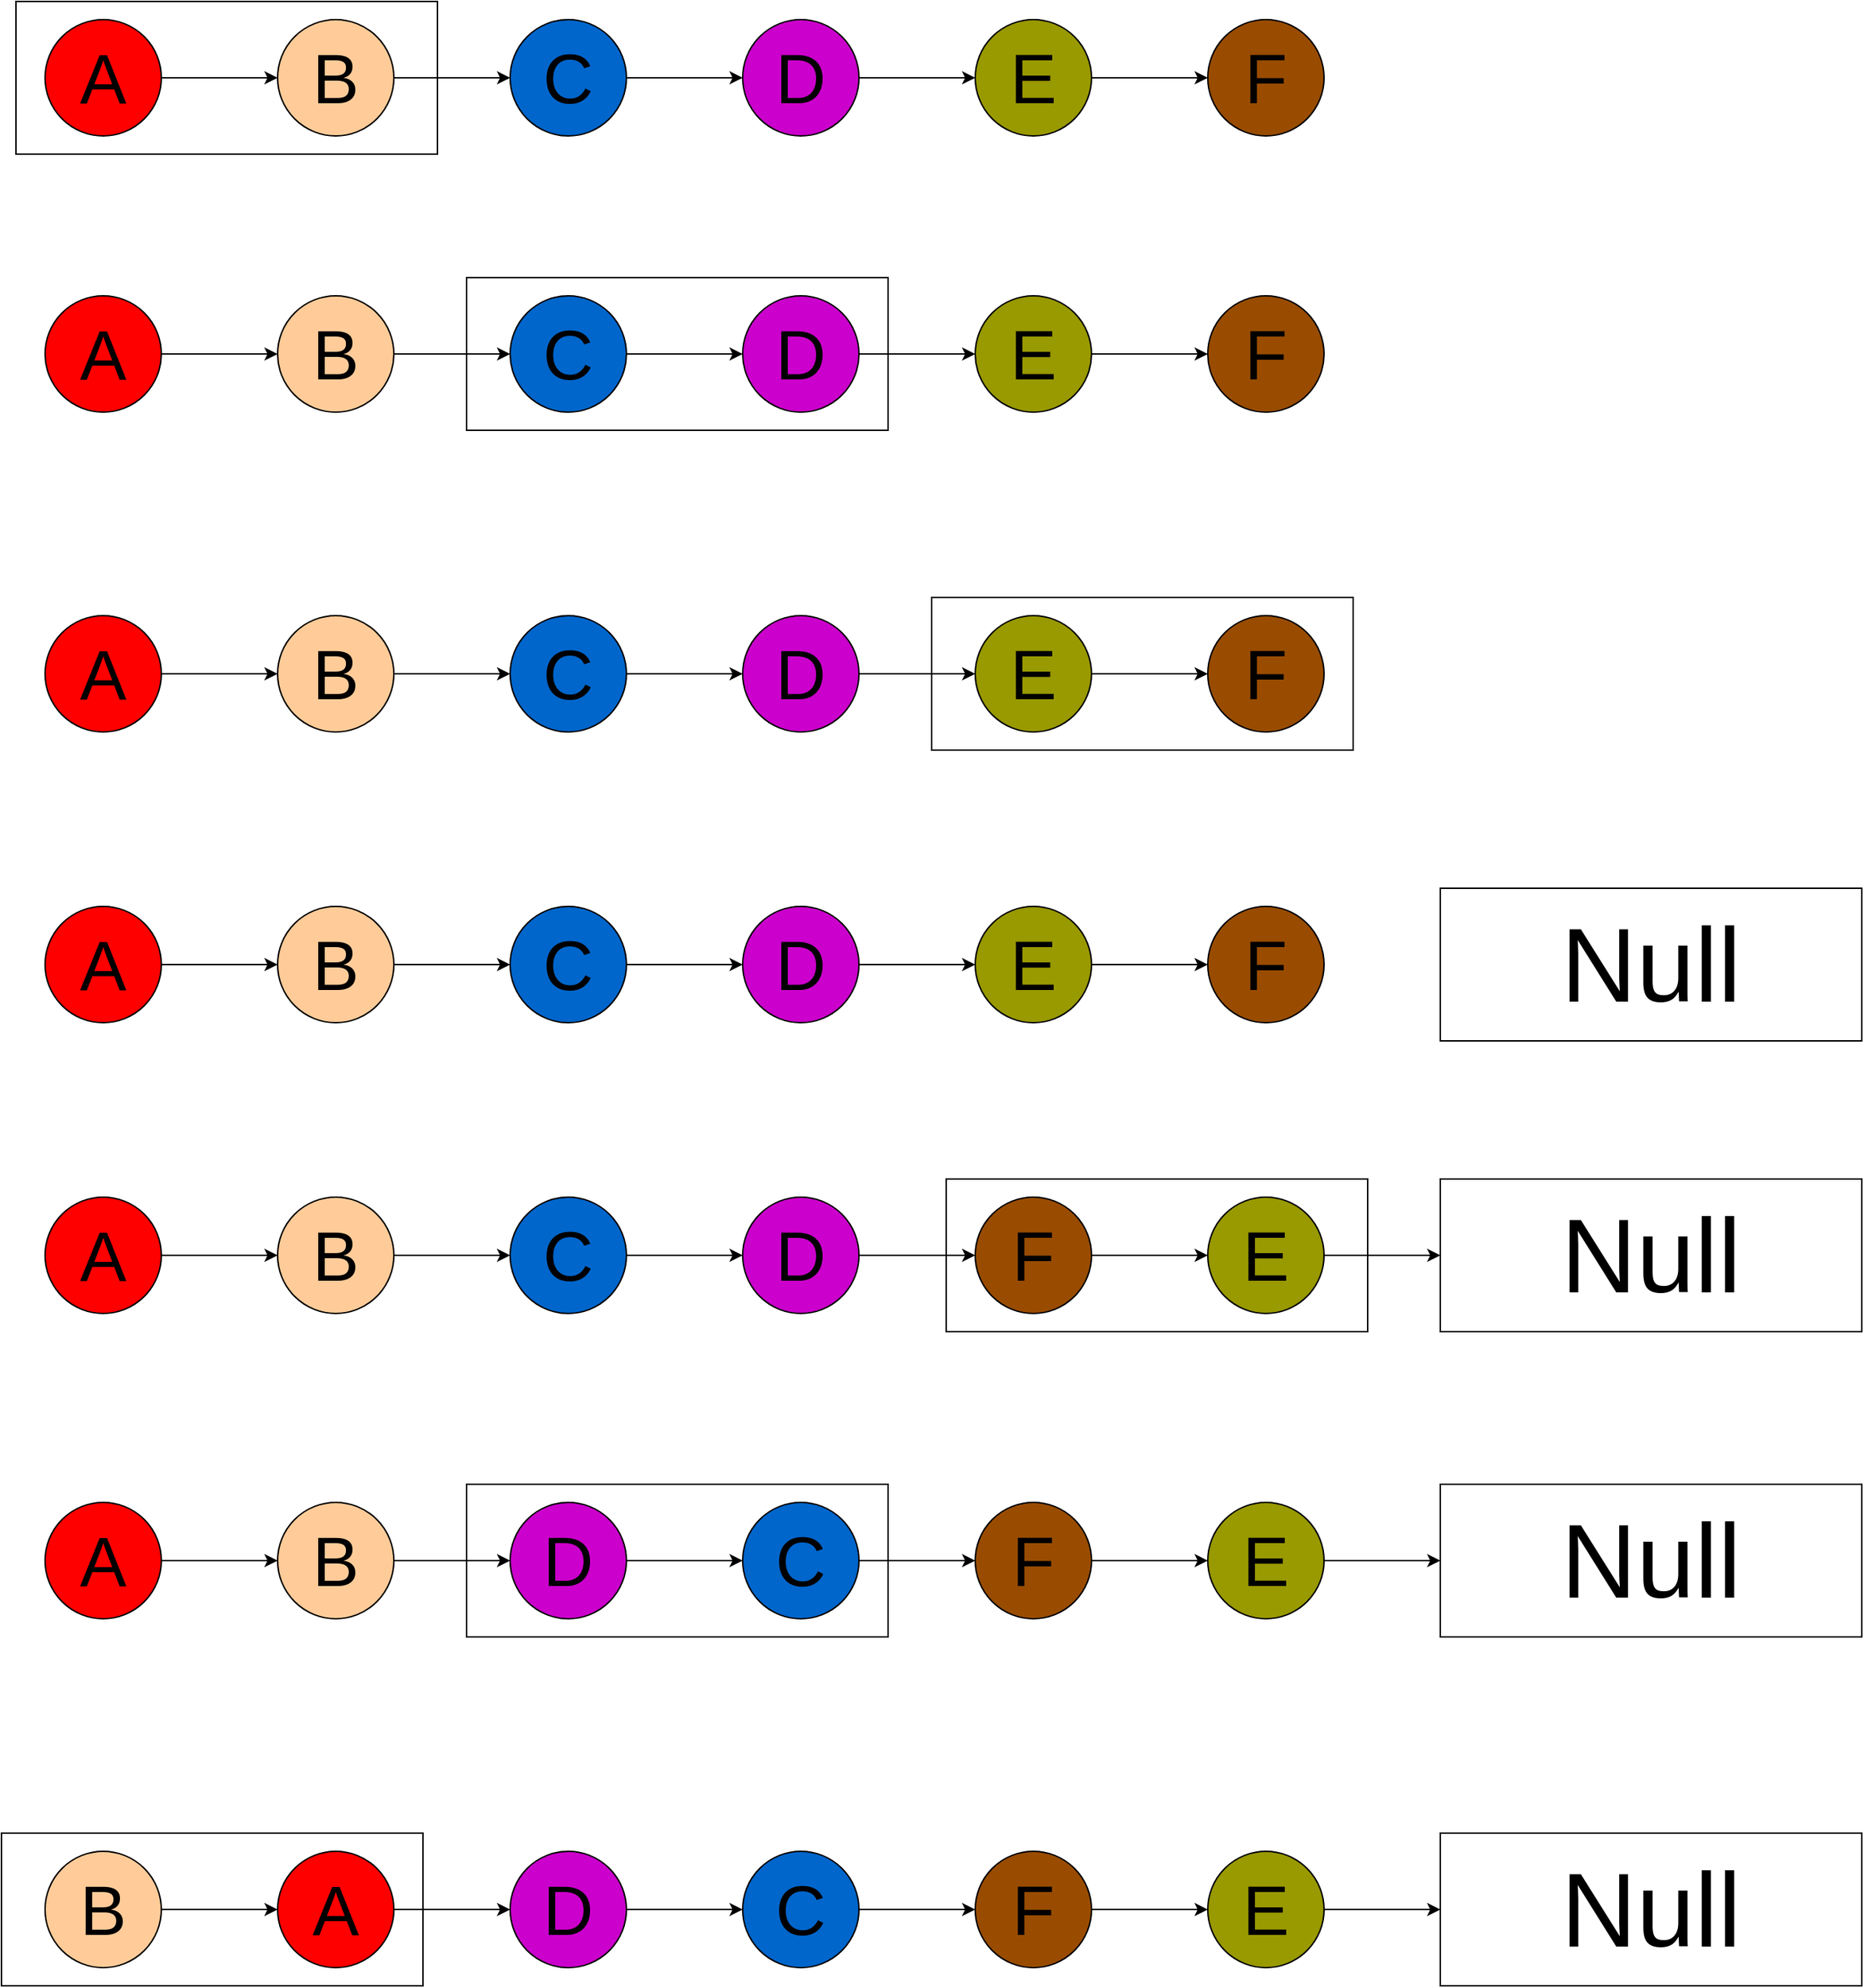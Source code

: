 <mxfile version="20.3.0" type="device"><diagram id="7sL92YP4qU-zM8l5a1Po" name="第 1 页"><mxGraphModel dx="1716" dy="2737" grid="1" gridSize="10" guides="1" tooltips="1" connect="1" arrows="1" fold="1" page="1" pageScale="1" pageWidth="827" pageHeight="1169" math="0" shadow="0"><root><mxCell id="0"/><mxCell id="1" parent="0"/><mxCell id="Owqd4XeUc9rY9GgiQWQM-8" value="" style="rounded=0;whiteSpace=wrap;html=1;" vertex="1" parent="1"><mxGeometry x="40" y="-850" width="290" height="105" as="geometry"/></mxCell><mxCell id="Owqd4XeUc9rY9GgiQWQM-1" value="" style="edgeStyle=orthogonalEdgeStyle;rounded=0;orthogonalLoop=1;jettySize=auto;html=1;" edge="1" parent="1" source="Owqd4XeUc9rY9GgiQWQM-2" target="Owqd4XeUc9rY9GgiQWQM-4"><mxGeometry relative="1" as="geometry"/></mxCell><mxCell id="Owqd4XeUc9rY9GgiQWQM-2" value="&lt;font style=&quot;font-size: 48px;&quot;&gt;A&lt;/font&gt;" style="ellipse;whiteSpace=wrap;html=1;aspect=fixed;fillColor=#FF0000;" vertex="1" parent="1"><mxGeometry x="60" y="-837.5" width="80" height="80" as="geometry"/></mxCell><mxCell id="Owqd4XeUc9rY9GgiQWQM-3" value="" style="edgeStyle=orthogonalEdgeStyle;rounded=0;orthogonalLoop=1;jettySize=auto;html=1;" edge="1" parent="1" source="Owqd4XeUc9rY9GgiQWQM-4" target="Owqd4XeUc9rY9GgiQWQM-6"><mxGeometry relative="1" as="geometry"/></mxCell><mxCell id="Owqd4XeUc9rY9GgiQWQM-4" value="&lt;font style=&quot;font-size: 48px;&quot;&gt;B&lt;/font&gt;" style="ellipse;whiteSpace=wrap;html=1;aspect=fixed;fillColor=#FFCC99;" vertex="1" parent="1"><mxGeometry x="220" y="-837.5" width="80" height="80" as="geometry"/></mxCell><mxCell id="Owqd4XeUc9rY9GgiQWQM-5" value="" style="edgeStyle=orthogonalEdgeStyle;rounded=0;orthogonalLoop=1;jettySize=auto;html=1;" edge="1" parent="1" source="Owqd4XeUc9rY9GgiQWQM-6" target="Owqd4XeUc9rY9GgiQWQM-7"><mxGeometry relative="1" as="geometry"/></mxCell><mxCell id="Owqd4XeUc9rY9GgiQWQM-6" value="&lt;font style=&quot;font-size: 48px;&quot;&gt;C&lt;/font&gt;" style="ellipse;whiteSpace=wrap;html=1;aspect=fixed;fillColor=#0066CC;" vertex="1" parent="1"><mxGeometry x="380" y="-837.5" width="80" height="80" as="geometry"/></mxCell><mxCell id="Owqd4XeUc9rY9GgiQWQM-18" value="" style="edgeStyle=orthogonalEdgeStyle;rounded=0;orthogonalLoop=1;jettySize=auto;html=1;" edge="1" parent="1" source="Owqd4XeUc9rY9GgiQWQM-7" target="Owqd4XeUc9rY9GgiQWQM-17"><mxGeometry relative="1" as="geometry"/></mxCell><mxCell id="Owqd4XeUc9rY9GgiQWQM-7" value="&lt;font style=&quot;font-size: 48px;&quot;&gt;D&lt;/font&gt;" style="ellipse;whiteSpace=wrap;html=1;aspect=fixed;fillColor=#CC00CC;" vertex="1" parent="1"><mxGeometry x="540" y="-837.5" width="80" height="80" as="geometry"/></mxCell><mxCell id="Owqd4XeUc9rY9GgiQWQM-20" value="" style="edgeStyle=orthogonalEdgeStyle;rounded=0;orthogonalLoop=1;jettySize=auto;html=1;" edge="1" parent="1" source="Owqd4XeUc9rY9GgiQWQM-17" target="Owqd4XeUc9rY9GgiQWQM-19"><mxGeometry relative="1" as="geometry"/></mxCell><mxCell id="Owqd4XeUc9rY9GgiQWQM-17" value="&lt;font style=&quot;font-size: 48px;&quot;&gt;E&lt;/font&gt;" style="ellipse;whiteSpace=wrap;html=1;aspect=fixed;fillColor=#999900;" vertex="1" parent="1"><mxGeometry x="700" y="-837.5" width="80" height="80" as="geometry"/></mxCell><mxCell id="Owqd4XeUc9rY9GgiQWQM-19" value="&lt;font style=&quot;font-size: 48px;&quot;&gt;F&lt;/font&gt;" style="ellipse;whiteSpace=wrap;html=1;aspect=fixed;fillColor=#994C00;" vertex="1" parent="1"><mxGeometry x="860" y="-837.5" width="80" height="80" as="geometry"/></mxCell><mxCell id="Owqd4XeUc9rY9GgiQWQM-23" value="" style="rounded=0;whiteSpace=wrap;html=1;" vertex="1" parent="1"><mxGeometry x="350" y="-660" width="290" height="105" as="geometry"/></mxCell><mxCell id="Owqd4XeUc9rY9GgiQWQM-24" value="" style="edgeStyle=orthogonalEdgeStyle;rounded=0;orthogonalLoop=1;jettySize=auto;html=1;" edge="1" parent="1" source="Owqd4XeUc9rY9GgiQWQM-25" target="Owqd4XeUc9rY9GgiQWQM-27"><mxGeometry relative="1" as="geometry"/></mxCell><mxCell id="Owqd4XeUc9rY9GgiQWQM-25" value="&lt;font style=&quot;font-size: 48px;&quot;&gt;A&lt;/font&gt;" style="ellipse;whiteSpace=wrap;html=1;aspect=fixed;fillColor=#FF0000;" vertex="1" parent="1"><mxGeometry x="60" y="-647.5" width="80" height="80" as="geometry"/></mxCell><mxCell id="Owqd4XeUc9rY9GgiQWQM-26" value="" style="edgeStyle=orthogonalEdgeStyle;rounded=0;orthogonalLoop=1;jettySize=auto;html=1;" edge="1" parent="1" source="Owqd4XeUc9rY9GgiQWQM-27" target="Owqd4XeUc9rY9GgiQWQM-29"><mxGeometry relative="1" as="geometry"/></mxCell><mxCell id="Owqd4XeUc9rY9GgiQWQM-27" value="&lt;font style=&quot;font-size: 48px;&quot;&gt;B&lt;/font&gt;" style="ellipse;whiteSpace=wrap;html=1;aspect=fixed;fillColor=#FFCC99;" vertex="1" parent="1"><mxGeometry x="220" y="-647.5" width="80" height="80" as="geometry"/></mxCell><mxCell id="Owqd4XeUc9rY9GgiQWQM-28" value="" style="edgeStyle=orthogonalEdgeStyle;rounded=0;orthogonalLoop=1;jettySize=auto;html=1;" edge="1" parent="1" source="Owqd4XeUc9rY9GgiQWQM-29" target="Owqd4XeUc9rY9GgiQWQM-31"><mxGeometry relative="1" as="geometry"/></mxCell><mxCell id="Owqd4XeUc9rY9GgiQWQM-29" value="&lt;font style=&quot;font-size: 48px;&quot;&gt;C&lt;/font&gt;" style="ellipse;whiteSpace=wrap;html=1;aspect=fixed;fillColor=#0066CC;" vertex="1" parent="1"><mxGeometry x="380" y="-647.5" width="80" height="80" as="geometry"/></mxCell><mxCell id="Owqd4XeUc9rY9GgiQWQM-30" value="" style="edgeStyle=orthogonalEdgeStyle;rounded=0;orthogonalLoop=1;jettySize=auto;html=1;" edge="1" parent="1" source="Owqd4XeUc9rY9GgiQWQM-31" target="Owqd4XeUc9rY9GgiQWQM-33"><mxGeometry relative="1" as="geometry"/></mxCell><mxCell id="Owqd4XeUc9rY9GgiQWQM-31" value="&lt;font style=&quot;font-size: 48px;&quot;&gt;D&lt;/font&gt;" style="ellipse;whiteSpace=wrap;html=1;aspect=fixed;fillColor=#CC00CC;" vertex="1" parent="1"><mxGeometry x="540" y="-647.5" width="80" height="80" as="geometry"/></mxCell><mxCell id="Owqd4XeUc9rY9GgiQWQM-32" value="" style="edgeStyle=orthogonalEdgeStyle;rounded=0;orthogonalLoop=1;jettySize=auto;html=1;" edge="1" parent="1" source="Owqd4XeUc9rY9GgiQWQM-33" target="Owqd4XeUc9rY9GgiQWQM-34"><mxGeometry relative="1" as="geometry"/></mxCell><mxCell id="Owqd4XeUc9rY9GgiQWQM-33" value="&lt;font style=&quot;font-size: 48px;&quot;&gt;E&lt;/font&gt;" style="ellipse;whiteSpace=wrap;html=1;aspect=fixed;fillColor=#999900;" vertex="1" parent="1"><mxGeometry x="700" y="-647.5" width="80" height="80" as="geometry"/></mxCell><mxCell id="Owqd4XeUc9rY9GgiQWQM-34" value="&lt;font style=&quot;font-size: 48px;&quot;&gt;F&lt;/font&gt;" style="ellipse;whiteSpace=wrap;html=1;aspect=fixed;fillColor=#994C00;" vertex="1" parent="1"><mxGeometry x="860" y="-647.5" width="80" height="80" as="geometry"/></mxCell><mxCell id="Owqd4XeUc9rY9GgiQWQM-35" value="" style="rounded=0;whiteSpace=wrap;html=1;" vertex="1" parent="1"><mxGeometry x="670" y="-440" width="290" height="105" as="geometry"/></mxCell><mxCell id="Owqd4XeUc9rY9GgiQWQM-36" value="" style="edgeStyle=orthogonalEdgeStyle;rounded=0;orthogonalLoop=1;jettySize=auto;html=1;" edge="1" parent="1" source="Owqd4XeUc9rY9GgiQWQM-37" target="Owqd4XeUc9rY9GgiQWQM-39"><mxGeometry relative="1" as="geometry"/></mxCell><mxCell id="Owqd4XeUc9rY9GgiQWQM-37" value="&lt;font style=&quot;font-size: 48px;&quot;&gt;A&lt;/font&gt;" style="ellipse;whiteSpace=wrap;html=1;aspect=fixed;fillColor=#FF0000;" vertex="1" parent="1"><mxGeometry x="60" y="-427.5" width="80" height="80" as="geometry"/></mxCell><mxCell id="Owqd4XeUc9rY9GgiQWQM-38" value="" style="edgeStyle=orthogonalEdgeStyle;rounded=0;orthogonalLoop=1;jettySize=auto;html=1;" edge="1" parent="1" source="Owqd4XeUc9rY9GgiQWQM-39" target="Owqd4XeUc9rY9GgiQWQM-41"><mxGeometry relative="1" as="geometry"/></mxCell><mxCell id="Owqd4XeUc9rY9GgiQWQM-39" value="&lt;font style=&quot;font-size: 48px;&quot;&gt;B&lt;/font&gt;" style="ellipse;whiteSpace=wrap;html=1;aspect=fixed;fillColor=#FFCC99;" vertex="1" parent="1"><mxGeometry x="220" y="-427.5" width="80" height="80" as="geometry"/></mxCell><mxCell id="Owqd4XeUc9rY9GgiQWQM-40" value="" style="edgeStyle=orthogonalEdgeStyle;rounded=0;orthogonalLoop=1;jettySize=auto;html=1;" edge="1" parent="1" source="Owqd4XeUc9rY9GgiQWQM-41" target="Owqd4XeUc9rY9GgiQWQM-43"><mxGeometry relative="1" as="geometry"/></mxCell><mxCell id="Owqd4XeUc9rY9GgiQWQM-41" value="&lt;font style=&quot;font-size: 48px;&quot;&gt;C&lt;/font&gt;" style="ellipse;whiteSpace=wrap;html=1;aspect=fixed;fillColor=#0066CC;" vertex="1" parent="1"><mxGeometry x="380" y="-427.5" width="80" height="80" as="geometry"/></mxCell><mxCell id="Owqd4XeUc9rY9GgiQWQM-42" value="" style="edgeStyle=orthogonalEdgeStyle;rounded=0;orthogonalLoop=1;jettySize=auto;html=1;" edge="1" parent="1" source="Owqd4XeUc9rY9GgiQWQM-43" target="Owqd4XeUc9rY9GgiQWQM-45"><mxGeometry relative="1" as="geometry"/></mxCell><mxCell id="Owqd4XeUc9rY9GgiQWQM-43" value="&lt;font style=&quot;font-size: 48px;&quot;&gt;D&lt;/font&gt;" style="ellipse;whiteSpace=wrap;html=1;aspect=fixed;fillColor=#CC00CC;" vertex="1" parent="1"><mxGeometry x="540" y="-427.5" width="80" height="80" as="geometry"/></mxCell><mxCell id="Owqd4XeUc9rY9GgiQWQM-44" value="" style="edgeStyle=orthogonalEdgeStyle;rounded=0;orthogonalLoop=1;jettySize=auto;html=1;" edge="1" parent="1" source="Owqd4XeUc9rY9GgiQWQM-45" target="Owqd4XeUc9rY9GgiQWQM-46"><mxGeometry relative="1" as="geometry"/></mxCell><mxCell id="Owqd4XeUc9rY9GgiQWQM-45" value="&lt;font style=&quot;font-size: 48px;&quot;&gt;E&lt;/font&gt;" style="ellipse;whiteSpace=wrap;html=1;aspect=fixed;fillColor=#999900;" vertex="1" parent="1"><mxGeometry x="700" y="-427.5" width="80" height="80" as="geometry"/></mxCell><mxCell id="Owqd4XeUc9rY9GgiQWQM-46" value="&lt;font style=&quot;font-size: 48px;&quot;&gt;F&lt;/font&gt;" style="ellipse;whiteSpace=wrap;html=1;aspect=fixed;fillColor=#994C00;" vertex="1" parent="1"><mxGeometry x="860" y="-427.5" width="80" height="80" as="geometry"/></mxCell><mxCell id="Owqd4XeUc9rY9GgiQWQM-47" value="&lt;font style=&quot;font-size: 72px;&quot;&gt;Null&lt;/font&gt;" style="rounded=0;whiteSpace=wrap;html=1;" vertex="1" parent="1"><mxGeometry x="1020" y="-240" width="290" height="105" as="geometry"/></mxCell><mxCell id="Owqd4XeUc9rY9GgiQWQM-48" value="" style="edgeStyle=orthogonalEdgeStyle;rounded=0;orthogonalLoop=1;jettySize=auto;html=1;" edge="1" parent="1" source="Owqd4XeUc9rY9GgiQWQM-49" target="Owqd4XeUc9rY9GgiQWQM-51"><mxGeometry relative="1" as="geometry"/></mxCell><mxCell id="Owqd4XeUc9rY9GgiQWQM-49" value="&lt;font style=&quot;font-size: 48px;&quot;&gt;A&lt;/font&gt;" style="ellipse;whiteSpace=wrap;html=1;aspect=fixed;fillColor=#FF0000;" vertex="1" parent="1"><mxGeometry x="60" y="-227.5" width="80" height="80" as="geometry"/></mxCell><mxCell id="Owqd4XeUc9rY9GgiQWQM-50" value="" style="edgeStyle=orthogonalEdgeStyle;rounded=0;orthogonalLoop=1;jettySize=auto;html=1;" edge="1" parent="1" source="Owqd4XeUc9rY9GgiQWQM-51" target="Owqd4XeUc9rY9GgiQWQM-53"><mxGeometry relative="1" as="geometry"/></mxCell><mxCell id="Owqd4XeUc9rY9GgiQWQM-51" value="&lt;font style=&quot;font-size: 48px;&quot;&gt;B&lt;/font&gt;" style="ellipse;whiteSpace=wrap;html=1;aspect=fixed;fillColor=#FFCC99;" vertex="1" parent="1"><mxGeometry x="220" y="-227.5" width="80" height="80" as="geometry"/></mxCell><mxCell id="Owqd4XeUc9rY9GgiQWQM-52" value="" style="edgeStyle=orthogonalEdgeStyle;rounded=0;orthogonalLoop=1;jettySize=auto;html=1;" edge="1" parent="1" source="Owqd4XeUc9rY9GgiQWQM-53" target="Owqd4XeUc9rY9GgiQWQM-55"><mxGeometry relative="1" as="geometry"/></mxCell><mxCell id="Owqd4XeUc9rY9GgiQWQM-53" value="&lt;font style=&quot;font-size: 48px;&quot;&gt;C&lt;/font&gt;" style="ellipse;whiteSpace=wrap;html=1;aspect=fixed;fillColor=#0066CC;" vertex="1" parent="1"><mxGeometry x="380" y="-227.5" width="80" height="80" as="geometry"/></mxCell><mxCell id="Owqd4XeUc9rY9GgiQWQM-54" value="" style="edgeStyle=orthogonalEdgeStyle;rounded=0;orthogonalLoop=1;jettySize=auto;html=1;" edge="1" parent="1" source="Owqd4XeUc9rY9GgiQWQM-55" target="Owqd4XeUc9rY9GgiQWQM-57"><mxGeometry relative="1" as="geometry"/></mxCell><mxCell id="Owqd4XeUc9rY9GgiQWQM-55" value="&lt;font style=&quot;font-size: 48px;&quot;&gt;D&lt;/font&gt;" style="ellipse;whiteSpace=wrap;html=1;aspect=fixed;fillColor=#CC00CC;" vertex="1" parent="1"><mxGeometry x="540" y="-227.5" width="80" height="80" as="geometry"/></mxCell><mxCell id="Owqd4XeUc9rY9GgiQWQM-56" value="" style="edgeStyle=orthogonalEdgeStyle;rounded=0;orthogonalLoop=1;jettySize=auto;html=1;" edge="1" parent="1" source="Owqd4XeUc9rY9GgiQWQM-57" target="Owqd4XeUc9rY9GgiQWQM-58"><mxGeometry relative="1" as="geometry"/></mxCell><mxCell id="Owqd4XeUc9rY9GgiQWQM-57" value="&lt;font style=&quot;font-size: 48px;&quot;&gt;E&lt;/font&gt;" style="ellipse;whiteSpace=wrap;html=1;aspect=fixed;fillColor=#999900;" vertex="1" parent="1"><mxGeometry x="700" y="-227.5" width="80" height="80" as="geometry"/></mxCell><mxCell id="Owqd4XeUc9rY9GgiQWQM-58" value="&lt;font style=&quot;font-size: 48px;&quot;&gt;F&lt;/font&gt;" style="ellipse;whiteSpace=wrap;html=1;aspect=fixed;fillColor=#994C00;" vertex="1" parent="1"><mxGeometry x="860" y="-227.5" width="80" height="80" as="geometry"/></mxCell><mxCell id="Owqd4XeUc9rY9GgiQWQM-59" value="" style="rounded=0;whiteSpace=wrap;html=1;" vertex="1" parent="1"><mxGeometry x="680" y="-40" width="290" height="105" as="geometry"/></mxCell><mxCell id="Owqd4XeUc9rY9GgiQWQM-60" value="" style="edgeStyle=orthogonalEdgeStyle;rounded=0;orthogonalLoop=1;jettySize=auto;html=1;" edge="1" parent="1" source="Owqd4XeUc9rY9GgiQWQM-61" target="Owqd4XeUc9rY9GgiQWQM-63"><mxGeometry relative="1" as="geometry"/></mxCell><mxCell id="Owqd4XeUc9rY9GgiQWQM-61" value="&lt;font style=&quot;font-size: 48px;&quot;&gt;A&lt;/font&gt;" style="ellipse;whiteSpace=wrap;html=1;aspect=fixed;fillColor=#FF0000;" vertex="1" parent="1"><mxGeometry x="60" y="-27.5" width="80" height="80" as="geometry"/></mxCell><mxCell id="Owqd4XeUc9rY9GgiQWQM-62" value="" style="edgeStyle=orthogonalEdgeStyle;rounded=0;orthogonalLoop=1;jettySize=auto;html=1;" edge="1" parent="1" source="Owqd4XeUc9rY9GgiQWQM-63" target="Owqd4XeUc9rY9GgiQWQM-65"><mxGeometry relative="1" as="geometry"/></mxCell><mxCell id="Owqd4XeUc9rY9GgiQWQM-63" value="&lt;font style=&quot;font-size: 48px;&quot;&gt;B&lt;/font&gt;" style="ellipse;whiteSpace=wrap;html=1;aspect=fixed;fillColor=#FFCC99;" vertex="1" parent="1"><mxGeometry x="220" y="-27.5" width="80" height="80" as="geometry"/></mxCell><mxCell id="Owqd4XeUc9rY9GgiQWQM-64" value="" style="edgeStyle=orthogonalEdgeStyle;rounded=0;orthogonalLoop=1;jettySize=auto;html=1;" edge="1" parent="1" source="Owqd4XeUc9rY9GgiQWQM-65" target="Owqd4XeUc9rY9GgiQWQM-67"><mxGeometry relative="1" as="geometry"/></mxCell><mxCell id="Owqd4XeUc9rY9GgiQWQM-65" value="&lt;font style=&quot;font-size: 48px;&quot;&gt;C&lt;/font&gt;" style="ellipse;whiteSpace=wrap;html=1;aspect=fixed;fillColor=#0066CC;" vertex="1" parent="1"><mxGeometry x="380" y="-27.5" width="80" height="80" as="geometry"/></mxCell><mxCell id="Owqd4XeUc9rY9GgiQWQM-66" value="" style="edgeStyle=orthogonalEdgeStyle;rounded=0;orthogonalLoop=1;jettySize=auto;html=1;entryX=0;entryY=0.5;entryDx=0;entryDy=0;" edge="1" parent="1" source="Owqd4XeUc9rY9GgiQWQM-67" target="Owqd4XeUc9rY9GgiQWQM-72"><mxGeometry relative="1" as="geometry"><mxPoint x="660" y="13" as="targetPoint"/></mxGeometry></mxCell><mxCell id="Owqd4XeUc9rY9GgiQWQM-67" value="&lt;font style=&quot;font-size: 48px;&quot;&gt;D&lt;/font&gt;" style="ellipse;whiteSpace=wrap;html=1;aspect=fixed;fillColor=#CC00CC;" vertex="1" parent="1"><mxGeometry x="540" y="-27.5" width="80" height="80" as="geometry"/></mxCell><mxCell id="Owqd4XeUc9rY9GgiQWQM-68" value="" style="edgeStyle=orthogonalEdgeStyle;rounded=0;orthogonalLoop=1;jettySize=auto;html=1;exitX=1;exitY=0.5;exitDx=0;exitDy=0;entryX=0;entryY=0.5;entryDx=0;entryDy=0;" edge="1" parent="1" source="Owqd4XeUc9rY9GgiQWQM-72" target="Owqd4XeUc9rY9GgiQWQM-71"><mxGeometry relative="1" as="geometry"><mxPoint x="800" y="11.67" as="sourcePoint"/><mxPoint x="840" y="20" as="targetPoint"/></mxGeometry></mxCell><mxCell id="Owqd4XeUc9rY9GgiQWQM-76" value="" style="edgeStyle=orthogonalEdgeStyle;rounded=0;orthogonalLoop=1;jettySize=auto;html=1;fontSize=72;entryX=0;entryY=0.5;entryDx=0;entryDy=0;" edge="1" parent="1" source="Owqd4XeUc9rY9GgiQWQM-71" target="Owqd4XeUc9rY9GgiQWQM-77"><mxGeometry relative="1" as="geometry"><mxPoint x="1020" y="12.5" as="targetPoint"/></mxGeometry></mxCell><mxCell id="Owqd4XeUc9rY9GgiQWQM-71" value="&lt;font style=&quot;font-size: 48px;&quot;&gt;E&lt;/font&gt;" style="ellipse;whiteSpace=wrap;html=1;aspect=fixed;fillColor=#999900;" vertex="1" parent="1"><mxGeometry x="860" y="-27.5" width="80" height="80" as="geometry"/></mxCell><mxCell id="Owqd4XeUc9rY9GgiQWQM-72" value="&lt;font style=&quot;font-size: 48px;&quot;&gt;F&lt;/font&gt;" style="ellipse;whiteSpace=wrap;html=1;aspect=fixed;fillColor=#994C00;" vertex="1" parent="1"><mxGeometry x="700" y="-27.5" width="80" height="80" as="geometry"/></mxCell><mxCell id="Owqd4XeUc9rY9GgiQWQM-77" value="&lt;font style=&quot;font-size: 72px;&quot;&gt;Null&lt;/font&gt;" style="rounded=0;whiteSpace=wrap;html=1;" vertex="1" parent="1"><mxGeometry x="1020" y="-40" width="290" height="105" as="geometry"/></mxCell><mxCell id="Owqd4XeUc9rY9GgiQWQM-78" value="" style="rounded=0;whiteSpace=wrap;html=1;" vertex="1" parent="1"><mxGeometry x="350" y="170" width="290" height="105" as="geometry"/></mxCell><mxCell id="Owqd4XeUc9rY9GgiQWQM-79" value="" style="edgeStyle=orthogonalEdgeStyle;rounded=0;orthogonalLoop=1;jettySize=auto;html=1;" edge="1" parent="1" source="Owqd4XeUc9rY9GgiQWQM-80" target="Owqd4XeUc9rY9GgiQWQM-82"><mxGeometry relative="1" as="geometry"/></mxCell><mxCell id="Owqd4XeUc9rY9GgiQWQM-80" value="&lt;font style=&quot;font-size: 48px;&quot;&gt;A&lt;/font&gt;" style="ellipse;whiteSpace=wrap;html=1;aspect=fixed;fillColor=#FF0000;" vertex="1" parent="1"><mxGeometry x="60" y="182.5" width="80" height="80" as="geometry"/></mxCell><mxCell id="Owqd4XeUc9rY9GgiQWQM-81" value="" style="edgeStyle=orthogonalEdgeStyle;rounded=0;orthogonalLoop=1;jettySize=auto;html=1;" edge="1" parent="1" source="Owqd4XeUc9rY9GgiQWQM-82"><mxGeometry relative="1" as="geometry"><mxPoint x="380" y="222.5" as="targetPoint"/></mxGeometry></mxCell><mxCell id="Owqd4XeUc9rY9GgiQWQM-82" value="&lt;font style=&quot;font-size: 48px;&quot;&gt;B&lt;/font&gt;" style="ellipse;whiteSpace=wrap;html=1;aspect=fixed;fillColor=#FFCC99;" vertex="1" parent="1"><mxGeometry x="220" y="182.5" width="80" height="80" as="geometry"/></mxCell><mxCell id="Owqd4XeUc9rY9GgiQWQM-83" value="" style="edgeStyle=orthogonalEdgeStyle;rounded=0;orthogonalLoop=1;jettySize=auto;html=1;entryX=0;entryY=0.5;entryDx=0;entryDy=0;exitX=1;exitY=0.5;exitDx=0;exitDy=0;" edge="1" parent="1" source="Owqd4XeUc9rY9GgiQWQM-92" target="Owqd4XeUc9rY9GgiQWQM-93"><mxGeometry relative="1" as="geometry"><mxPoint x="460" y="222.5" as="sourcePoint"/><mxPoint x="540" y="222.5" as="targetPoint"/></mxGeometry></mxCell><mxCell id="Owqd4XeUc9rY9GgiQWQM-85" value="" style="edgeStyle=orthogonalEdgeStyle;rounded=0;orthogonalLoop=1;jettySize=auto;html=1;entryX=0;entryY=0.5;entryDx=0;entryDy=0;exitX=1;exitY=0.5;exitDx=0;exitDy=0;" edge="1" parent="1" source="Owqd4XeUc9rY9GgiQWQM-93" target="Owqd4XeUc9rY9GgiQWQM-90"><mxGeometry relative="1" as="geometry"><mxPoint x="660" y="223" as="targetPoint"/><mxPoint x="640" y="230" as="sourcePoint"/></mxGeometry></mxCell><mxCell id="Owqd4XeUc9rY9GgiQWQM-87" value="" style="edgeStyle=orthogonalEdgeStyle;rounded=0;orthogonalLoop=1;jettySize=auto;html=1;exitX=1;exitY=0.5;exitDx=0;exitDy=0;entryX=0;entryY=0.5;entryDx=0;entryDy=0;" edge="1" parent="1" source="Owqd4XeUc9rY9GgiQWQM-90" target="Owqd4XeUc9rY9GgiQWQM-89"><mxGeometry relative="1" as="geometry"><mxPoint x="800" y="221.67" as="sourcePoint"/><mxPoint x="840" y="230" as="targetPoint"/></mxGeometry></mxCell><mxCell id="Owqd4XeUc9rY9GgiQWQM-88" value="" style="edgeStyle=orthogonalEdgeStyle;rounded=0;orthogonalLoop=1;jettySize=auto;html=1;fontSize=72;entryX=0;entryY=0.5;entryDx=0;entryDy=0;" edge="1" parent="1" source="Owqd4XeUc9rY9GgiQWQM-89" target="Owqd4XeUc9rY9GgiQWQM-91"><mxGeometry relative="1" as="geometry"><mxPoint x="1020" y="222.5" as="targetPoint"/></mxGeometry></mxCell><mxCell id="Owqd4XeUc9rY9GgiQWQM-89" value="&lt;font style=&quot;font-size: 48px;&quot;&gt;E&lt;/font&gt;" style="ellipse;whiteSpace=wrap;html=1;aspect=fixed;fillColor=#999900;" vertex="1" parent="1"><mxGeometry x="860" y="182.5" width="80" height="80" as="geometry"/></mxCell><mxCell id="Owqd4XeUc9rY9GgiQWQM-90" value="&lt;font style=&quot;font-size: 48px;&quot;&gt;F&lt;/font&gt;" style="ellipse;whiteSpace=wrap;html=1;aspect=fixed;fillColor=#994C00;" vertex="1" parent="1"><mxGeometry x="700" y="182.5" width="80" height="80" as="geometry"/></mxCell><mxCell id="Owqd4XeUc9rY9GgiQWQM-91" value="&lt;font style=&quot;font-size: 72px;&quot;&gt;Null&lt;/font&gt;" style="rounded=0;whiteSpace=wrap;html=1;" vertex="1" parent="1"><mxGeometry x="1020" y="170" width="290" height="105" as="geometry"/></mxCell><mxCell id="Owqd4XeUc9rY9GgiQWQM-92" value="&lt;font style=&quot;font-size: 48px;&quot;&gt;D&lt;/font&gt;" style="ellipse;whiteSpace=wrap;html=1;aspect=fixed;fillColor=#CC00CC;" vertex="1" parent="1"><mxGeometry x="380" y="182.5" width="80" height="80" as="geometry"/></mxCell><mxCell id="Owqd4XeUc9rY9GgiQWQM-93" value="&lt;font style=&quot;font-size: 48px;&quot;&gt;C&lt;/font&gt;" style="ellipse;whiteSpace=wrap;html=1;aspect=fixed;fillColor=#0066CC;" vertex="1" parent="1"><mxGeometry x="540" y="182.5" width="80" height="80" as="geometry"/></mxCell><mxCell id="Owqd4XeUc9rY9GgiQWQM-96" value="" style="rounded=0;whiteSpace=wrap;html=1;" vertex="1" parent="1"><mxGeometry x="30" y="410" width="290" height="105" as="geometry"/></mxCell><mxCell id="Owqd4XeUc9rY9GgiQWQM-97" value="" style="edgeStyle=orthogonalEdgeStyle;rounded=0;orthogonalLoop=1;jettySize=auto;html=1;entryX=0;entryY=0.5;entryDx=0;entryDy=0;exitX=1;exitY=0.5;exitDx=0;exitDy=0;" edge="1" parent="1" source="Owqd4XeUc9rY9GgiQWQM-110" target="Owqd4XeUc9rY9GgiQWQM-111"><mxGeometry relative="1" as="geometry"><mxPoint x="140" y="462.5" as="sourcePoint"/><mxPoint x="220" y="462.5" as="targetPoint"/></mxGeometry></mxCell><mxCell id="Owqd4XeUc9rY9GgiQWQM-99" value="" style="edgeStyle=orthogonalEdgeStyle;rounded=0;orthogonalLoop=1;jettySize=auto;html=1;exitX=1;exitY=0.5;exitDx=0;exitDy=0;" edge="1" parent="1" source="Owqd4XeUc9rY9GgiQWQM-111"><mxGeometry relative="1" as="geometry"><mxPoint x="380" y="462.5" as="targetPoint"/><mxPoint x="300" y="462.5" as="sourcePoint"/></mxGeometry></mxCell><mxCell id="Owqd4XeUc9rY9GgiQWQM-101" value="" style="edgeStyle=orthogonalEdgeStyle;rounded=0;orthogonalLoop=1;jettySize=auto;html=1;entryX=0;entryY=0.5;entryDx=0;entryDy=0;exitX=1;exitY=0.5;exitDx=0;exitDy=0;" edge="1" parent="1" source="Owqd4XeUc9rY9GgiQWQM-108" target="Owqd4XeUc9rY9GgiQWQM-109"><mxGeometry relative="1" as="geometry"><mxPoint x="460" y="462.5" as="sourcePoint"/><mxPoint x="540" y="462.5" as="targetPoint"/></mxGeometry></mxCell><mxCell id="Owqd4XeUc9rY9GgiQWQM-102" value="" style="edgeStyle=orthogonalEdgeStyle;rounded=0;orthogonalLoop=1;jettySize=auto;html=1;entryX=0;entryY=0.5;entryDx=0;entryDy=0;exitX=1;exitY=0.5;exitDx=0;exitDy=0;" edge="1" parent="1" source="Owqd4XeUc9rY9GgiQWQM-109" target="Owqd4XeUc9rY9GgiQWQM-106"><mxGeometry relative="1" as="geometry"><mxPoint x="660" y="463" as="targetPoint"/><mxPoint x="640" y="470" as="sourcePoint"/></mxGeometry></mxCell><mxCell id="Owqd4XeUc9rY9GgiQWQM-103" value="" style="edgeStyle=orthogonalEdgeStyle;rounded=0;orthogonalLoop=1;jettySize=auto;html=1;exitX=1;exitY=0.5;exitDx=0;exitDy=0;entryX=0;entryY=0.5;entryDx=0;entryDy=0;" edge="1" parent="1" source="Owqd4XeUc9rY9GgiQWQM-106" target="Owqd4XeUc9rY9GgiQWQM-105"><mxGeometry relative="1" as="geometry"><mxPoint x="800" y="461.67" as="sourcePoint"/><mxPoint x="840" y="470" as="targetPoint"/></mxGeometry></mxCell><mxCell id="Owqd4XeUc9rY9GgiQWQM-104" value="" style="edgeStyle=orthogonalEdgeStyle;rounded=0;orthogonalLoop=1;jettySize=auto;html=1;fontSize=72;entryX=0;entryY=0.5;entryDx=0;entryDy=0;" edge="1" parent="1" source="Owqd4XeUc9rY9GgiQWQM-105" target="Owqd4XeUc9rY9GgiQWQM-107"><mxGeometry relative="1" as="geometry"><mxPoint x="1020" y="462.5" as="targetPoint"/></mxGeometry></mxCell><mxCell id="Owqd4XeUc9rY9GgiQWQM-105" value="&lt;font style=&quot;font-size: 48px;&quot;&gt;E&lt;/font&gt;" style="ellipse;whiteSpace=wrap;html=1;aspect=fixed;fillColor=#999900;" vertex="1" parent="1"><mxGeometry x="860" y="422.5" width="80" height="80" as="geometry"/></mxCell><mxCell id="Owqd4XeUc9rY9GgiQWQM-106" value="&lt;font style=&quot;font-size: 48px;&quot;&gt;F&lt;/font&gt;" style="ellipse;whiteSpace=wrap;html=1;aspect=fixed;fillColor=#994C00;" vertex="1" parent="1"><mxGeometry x="700" y="422.5" width="80" height="80" as="geometry"/></mxCell><mxCell id="Owqd4XeUc9rY9GgiQWQM-107" value="&lt;font style=&quot;font-size: 72px;&quot;&gt;Null&lt;/font&gt;" style="rounded=0;whiteSpace=wrap;html=1;" vertex="1" parent="1"><mxGeometry x="1020" y="410" width="290" height="105" as="geometry"/></mxCell><mxCell id="Owqd4XeUc9rY9GgiQWQM-108" value="&lt;font style=&quot;font-size: 48px;&quot;&gt;D&lt;/font&gt;" style="ellipse;whiteSpace=wrap;html=1;aspect=fixed;fillColor=#CC00CC;" vertex="1" parent="1"><mxGeometry x="380" y="422.5" width="80" height="80" as="geometry"/></mxCell><mxCell id="Owqd4XeUc9rY9GgiQWQM-109" value="&lt;font style=&quot;font-size: 48px;&quot;&gt;C&lt;/font&gt;" style="ellipse;whiteSpace=wrap;html=1;aspect=fixed;fillColor=#0066CC;" vertex="1" parent="1"><mxGeometry x="540" y="422.5" width="80" height="80" as="geometry"/></mxCell><mxCell id="Owqd4XeUc9rY9GgiQWQM-110" value="&lt;font style=&quot;font-size: 48px;&quot;&gt;B&lt;/font&gt;" style="ellipse;whiteSpace=wrap;html=1;aspect=fixed;fillColor=#FFCC99;" vertex="1" parent="1"><mxGeometry x="60" y="422.5" width="80" height="80" as="geometry"/></mxCell><mxCell id="Owqd4XeUc9rY9GgiQWQM-111" value="&lt;font style=&quot;font-size: 48px;&quot;&gt;A&lt;/font&gt;" style="ellipse;whiteSpace=wrap;html=1;aspect=fixed;fillColor=#FF0000;" vertex="1" parent="1"><mxGeometry x="220" y="422.5" width="80" height="80" as="geometry"/></mxCell></root></mxGraphModel></diagram></mxfile>